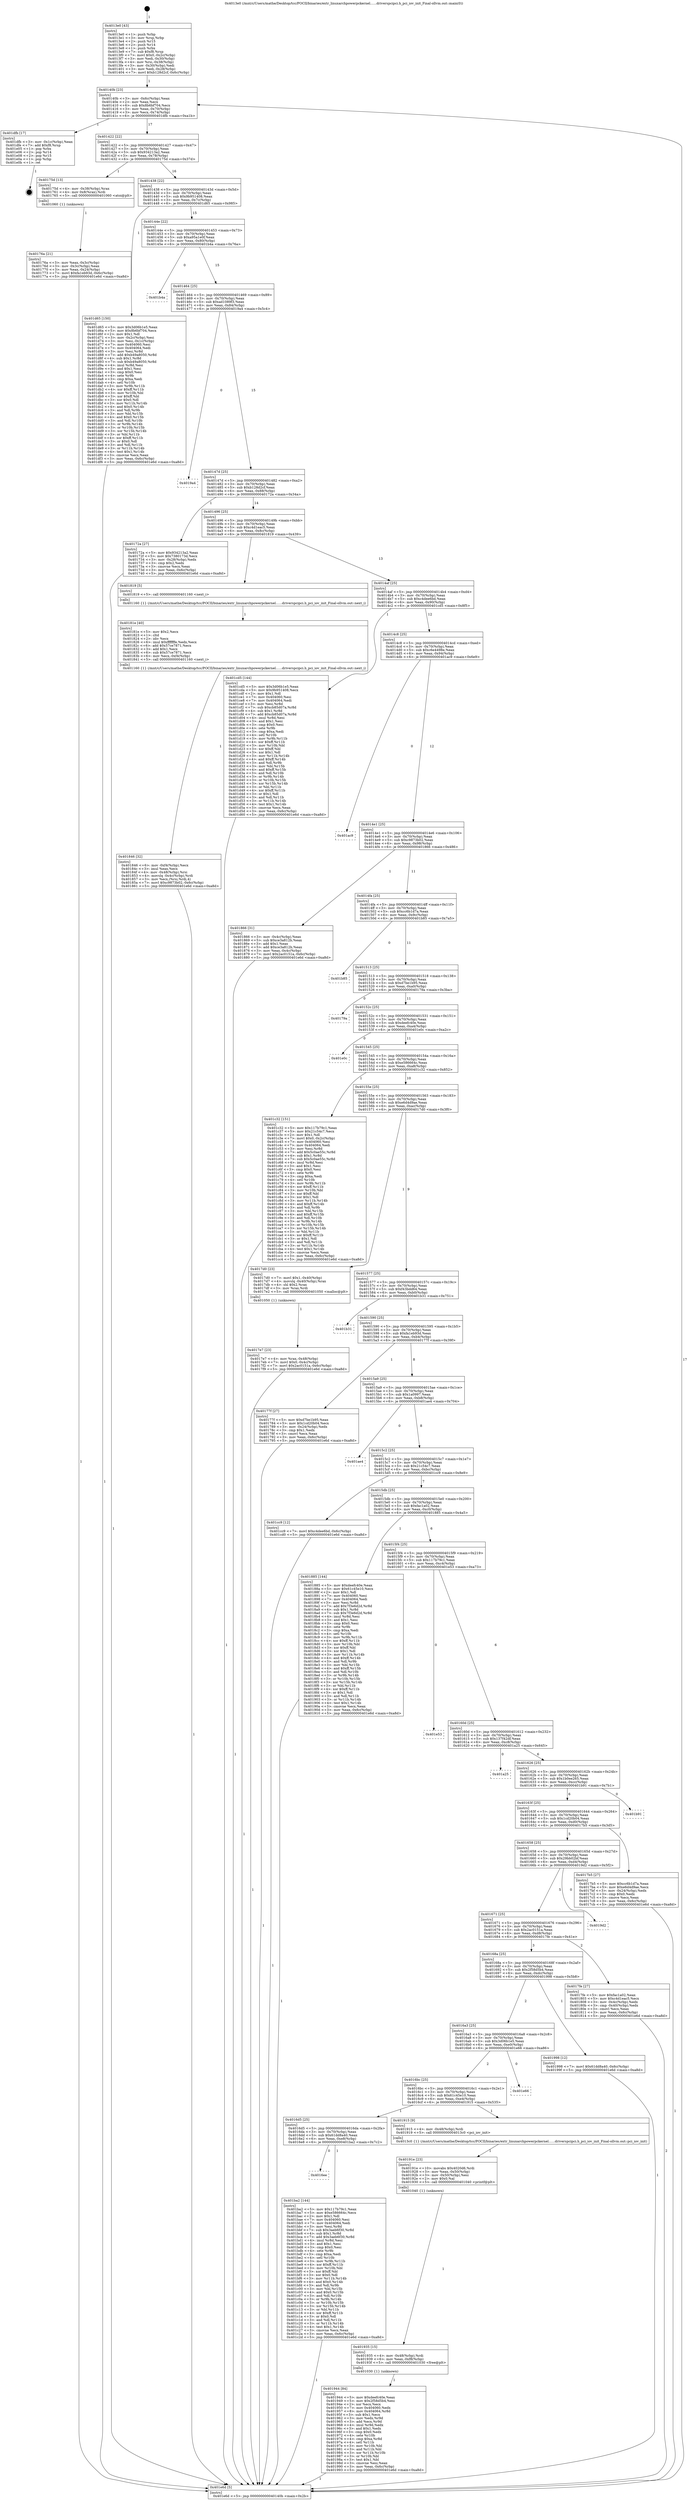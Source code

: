 digraph "0x4013e0" {
  label = "0x4013e0 (/mnt/c/Users/mathe/Desktop/tcc/POCII/binaries/extr_linuxarchpowerpckernel......driverspcipci.h_pci_iov_init_Final-ollvm.out::main(0))"
  labelloc = "t"
  node[shape=record]

  Entry [label="",width=0.3,height=0.3,shape=circle,fillcolor=black,style=filled]
  "0x40140b" [label="{
     0x40140b [23]\l
     | [instrs]\l
     &nbsp;&nbsp;0x40140b \<+3\>: mov -0x6c(%rbp),%eax\l
     &nbsp;&nbsp;0x40140e \<+2\>: mov %eax,%ecx\l
     &nbsp;&nbsp;0x401410 \<+6\>: sub $0x8b6bf704,%ecx\l
     &nbsp;&nbsp;0x401416 \<+3\>: mov %eax,-0x70(%rbp)\l
     &nbsp;&nbsp;0x401419 \<+3\>: mov %ecx,-0x74(%rbp)\l
     &nbsp;&nbsp;0x40141c \<+6\>: je 0000000000401dfb \<main+0xa1b\>\l
  }"]
  "0x401dfb" [label="{
     0x401dfb [17]\l
     | [instrs]\l
     &nbsp;&nbsp;0x401dfb \<+3\>: mov -0x1c(%rbp),%eax\l
     &nbsp;&nbsp;0x401dfe \<+7\>: add $0xf8,%rsp\l
     &nbsp;&nbsp;0x401e05 \<+1\>: pop %rbx\l
     &nbsp;&nbsp;0x401e06 \<+2\>: pop %r14\l
     &nbsp;&nbsp;0x401e08 \<+2\>: pop %r15\l
     &nbsp;&nbsp;0x401e0a \<+1\>: pop %rbp\l
     &nbsp;&nbsp;0x401e0b \<+1\>: ret\l
  }"]
  "0x401422" [label="{
     0x401422 [22]\l
     | [instrs]\l
     &nbsp;&nbsp;0x401422 \<+5\>: jmp 0000000000401427 \<main+0x47\>\l
     &nbsp;&nbsp;0x401427 \<+3\>: mov -0x70(%rbp),%eax\l
     &nbsp;&nbsp;0x40142a \<+5\>: sub $0x934213a2,%eax\l
     &nbsp;&nbsp;0x40142f \<+3\>: mov %eax,-0x78(%rbp)\l
     &nbsp;&nbsp;0x401432 \<+6\>: je 000000000040175d \<main+0x37d\>\l
  }"]
  Exit [label="",width=0.3,height=0.3,shape=circle,fillcolor=black,style=filled,peripheries=2]
  "0x40175d" [label="{
     0x40175d [13]\l
     | [instrs]\l
     &nbsp;&nbsp;0x40175d \<+4\>: mov -0x38(%rbp),%rax\l
     &nbsp;&nbsp;0x401761 \<+4\>: mov 0x8(%rax),%rdi\l
     &nbsp;&nbsp;0x401765 \<+5\>: call 0000000000401060 \<atoi@plt\>\l
     | [calls]\l
     &nbsp;&nbsp;0x401060 \{1\} (unknown)\l
  }"]
  "0x401438" [label="{
     0x401438 [22]\l
     | [instrs]\l
     &nbsp;&nbsp;0x401438 \<+5\>: jmp 000000000040143d \<main+0x5d\>\l
     &nbsp;&nbsp;0x40143d \<+3\>: mov -0x70(%rbp),%eax\l
     &nbsp;&nbsp;0x401440 \<+5\>: sub $0x9b951408,%eax\l
     &nbsp;&nbsp;0x401445 \<+3\>: mov %eax,-0x7c(%rbp)\l
     &nbsp;&nbsp;0x401448 \<+6\>: je 0000000000401d65 \<main+0x985\>\l
  }"]
  "0x4016ee" [label="{
     0x4016ee\l
  }", style=dashed]
  "0x401d65" [label="{
     0x401d65 [150]\l
     | [instrs]\l
     &nbsp;&nbsp;0x401d65 \<+5\>: mov $0x3d06b1e5,%eax\l
     &nbsp;&nbsp;0x401d6a \<+5\>: mov $0x8b6bf704,%ecx\l
     &nbsp;&nbsp;0x401d6f \<+2\>: mov $0x1,%dl\l
     &nbsp;&nbsp;0x401d71 \<+3\>: mov -0x2c(%rbp),%esi\l
     &nbsp;&nbsp;0x401d74 \<+3\>: mov %esi,-0x1c(%rbp)\l
     &nbsp;&nbsp;0x401d77 \<+7\>: mov 0x404060,%esi\l
     &nbsp;&nbsp;0x401d7e \<+7\>: mov 0x404064,%edi\l
     &nbsp;&nbsp;0x401d85 \<+3\>: mov %esi,%r8d\l
     &nbsp;&nbsp;0x401d88 \<+7\>: add $0xb49a8050,%r8d\l
     &nbsp;&nbsp;0x401d8f \<+4\>: sub $0x1,%r8d\l
     &nbsp;&nbsp;0x401d93 \<+7\>: sub $0xb49a8050,%r8d\l
     &nbsp;&nbsp;0x401d9a \<+4\>: imul %r8d,%esi\l
     &nbsp;&nbsp;0x401d9e \<+3\>: and $0x1,%esi\l
     &nbsp;&nbsp;0x401da1 \<+3\>: cmp $0x0,%esi\l
     &nbsp;&nbsp;0x401da4 \<+4\>: sete %r9b\l
     &nbsp;&nbsp;0x401da8 \<+3\>: cmp $0xa,%edi\l
     &nbsp;&nbsp;0x401dab \<+4\>: setl %r10b\l
     &nbsp;&nbsp;0x401daf \<+3\>: mov %r9b,%r11b\l
     &nbsp;&nbsp;0x401db2 \<+4\>: xor $0xff,%r11b\l
     &nbsp;&nbsp;0x401db6 \<+3\>: mov %r10b,%bl\l
     &nbsp;&nbsp;0x401db9 \<+3\>: xor $0xff,%bl\l
     &nbsp;&nbsp;0x401dbc \<+3\>: xor $0x0,%dl\l
     &nbsp;&nbsp;0x401dbf \<+3\>: mov %r11b,%r14b\l
     &nbsp;&nbsp;0x401dc2 \<+4\>: and $0x0,%r14b\l
     &nbsp;&nbsp;0x401dc6 \<+3\>: and %dl,%r9b\l
     &nbsp;&nbsp;0x401dc9 \<+3\>: mov %bl,%r15b\l
     &nbsp;&nbsp;0x401dcc \<+4\>: and $0x0,%r15b\l
     &nbsp;&nbsp;0x401dd0 \<+3\>: and %dl,%r10b\l
     &nbsp;&nbsp;0x401dd3 \<+3\>: or %r9b,%r14b\l
     &nbsp;&nbsp;0x401dd6 \<+3\>: or %r10b,%r15b\l
     &nbsp;&nbsp;0x401dd9 \<+3\>: xor %r15b,%r14b\l
     &nbsp;&nbsp;0x401ddc \<+3\>: or %bl,%r11b\l
     &nbsp;&nbsp;0x401ddf \<+4\>: xor $0xff,%r11b\l
     &nbsp;&nbsp;0x401de3 \<+3\>: or $0x0,%dl\l
     &nbsp;&nbsp;0x401de6 \<+3\>: and %dl,%r11b\l
     &nbsp;&nbsp;0x401de9 \<+3\>: or %r11b,%r14b\l
     &nbsp;&nbsp;0x401dec \<+4\>: test $0x1,%r14b\l
     &nbsp;&nbsp;0x401df0 \<+3\>: cmovne %ecx,%eax\l
     &nbsp;&nbsp;0x401df3 \<+3\>: mov %eax,-0x6c(%rbp)\l
     &nbsp;&nbsp;0x401df6 \<+5\>: jmp 0000000000401e6d \<main+0xa8d\>\l
  }"]
  "0x40144e" [label="{
     0x40144e [22]\l
     | [instrs]\l
     &nbsp;&nbsp;0x40144e \<+5\>: jmp 0000000000401453 \<main+0x73\>\l
     &nbsp;&nbsp;0x401453 \<+3\>: mov -0x70(%rbp),%eax\l
     &nbsp;&nbsp;0x401456 \<+5\>: sub $0xa95a1e0f,%eax\l
     &nbsp;&nbsp;0x40145b \<+3\>: mov %eax,-0x80(%rbp)\l
     &nbsp;&nbsp;0x40145e \<+6\>: je 0000000000401b4a \<main+0x76a\>\l
  }"]
  "0x401ba2" [label="{
     0x401ba2 [144]\l
     | [instrs]\l
     &nbsp;&nbsp;0x401ba2 \<+5\>: mov $0x117b79c1,%eax\l
     &nbsp;&nbsp;0x401ba7 \<+5\>: mov $0xe586664c,%ecx\l
     &nbsp;&nbsp;0x401bac \<+2\>: mov $0x1,%dl\l
     &nbsp;&nbsp;0x401bae \<+7\>: mov 0x404060,%esi\l
     &nbsp;&nbsp;0x401bb5 \<+7\>: mov 0x404064,%edi\l
     &nbsp;&nbsp;0x401bbc \<+3\>: mov %esi,%r8d\l
     &nbsp;&nbsp;0x401bbf \<+7\>: sub $0x3aeb6f30,%r8d\l
     &nbsp;&nbsp;0x401bc6 \<+4\>: sub $0x1,%r8d\l
     &nbsp;&nbsp;0x401bca \<+7\>: add $0x3aeb6f30,%r8d\l
     &nbsp;&nbsp;0x401bd1 \<+4\>: imul %r8d,%esi\l
     &nbsp;&nbsp;0x401bd5 \<+3\>: and $0x1,%esi\l
     &nbsp;&nbsp;0x401bd8 \<+3\>: cmp $0x0,%esi\l
     &nbsp;&nbsp;0x401bdb \<+4\>: sete %r9b\l
     &nbsp;&nbsp;0x401bdf \<+3\>: cmp $0xa,%edi\l
     &nbsp;&nbsp;0x401be2 \<+4\>: setl %r10b\l
     &nbsp;&nbsp;0x401be6 \<+3\>: mov %r9b,%r11b\l
     &nbsp;&nbsp;0x401be9 \<+4\>: xor $0xff,%r11b\l
     &nbsp;&nbsp;0x401bed \<+3\>: mov %r10b,%bl\l
     &nbsp;&nbsp;0x401bf0 \<+3\>: xor $0xff,%bl\l
     &nbsp;&nbsp;0x401bf3 \<+3\>: xor $0x0,%dl\l
     &nbsp;&nbsp;0x401bf6 \<+3\>: mov %r11b,%r14b\l
     &nbsp;&nbsp;0x401bf9 \<+4\>: and $0x0,%r14b\l
     &nbsp;&nbsp;0x401bfd \<+3\>: and %dl,%r9b\l
     &nbsp;&nbsp;0x401c00 \<+3\>: mov %bl,%r15b\l
     &nbsp;&nbsp;0x401c03 \<+4\>: and $0x0,%r15b\l
     &nbsp;&nbsp;0x401c07 \<+3\>: and %dl,%r10b\l
     &nbsp;&nbsp;0x401c0a \<+3\>: or %r9b,%r14b\l
     &nbsp;&nbsp;0x401c0d \<+3\>: or %r10b,%r15b\l
     &nbsp;&nbsp;0x401c10 \<+3\>: xor %r15b,%r14b\l
     &nbsp;&nbsp;0x401c13 \<+3\>: or %bl,%r11b\l
     &nbsp;&nbsp;0x401c16 \<+4\>: xor $0xff,%r11b\l
     &nbsp;&nbsp;0x401c1a \<+3\>: or $0x0,%dl\l
     &nbsp;&nbsp;0x401c1d \<+3\>: and %dl,%r11b\l
     &nbsp;&nbsp;0x401c20 \<+3\>: or %r11b,%r14b\l
     &nbsp;&nbsp;0x401c23 \<+4\>: test $0x1,%r14b\l
     &nbsp;&nbsp;0x401c27 \<+3\>: cmovne %ecx,%eax\l
     &nbsp;&nbsp;0x401c2a \<+3\>: mov %eax,-0x6c(%rbp)\l
     &nbsp;&nbsp;0x401c2d \<+5\>: jmp 0000000000401e6d \<main+0xa8d\>\l
  }"]
  "0x401b4a" [label="{
     0x401b4a\l
  }", style=dashed]
  "0x401464" [label="{
     0x401464 [25]\l
     | [instrs]\l
     &nbsp;&nbsp;0x401464 \<+5\>: jmp 0000000000401469 \<main+0x89\>\l
     &nbsp;&nbsp;0x401469 \<+3\>: mov -0x70(%rbp),%eax\l
     &nbsp;&nbsp;0x40146c \<+5\>: sub $0xad1089f3,%eax\l
     &nbsp;&nbsp;0x401471 \<+6\>: mov %eax,-0x84(%rbp)\l
     &nbsp;&nbsp;0x401477 \<+6\>: je 00000000004019a4 \<main+0x5c4\>\l
  }"]
  "0x401944" [label="{
     0x401944 [84]\l
     | [instrs]\l
     &nbsp;&nbsp;0x401944 \<+5\>: mov $0xdeefc40e,%eax\l
     &nbsp;&nbsp;0x401949 \<+5\>: mov $0x2f58d5b4,%esi\l
     &nbsp;&nbsp;0x40194e \<+2\>: xor %ecx,%ecx\l
     &nbsp;&nbsp;0x401950 \<+7\>: mov 0x404060,%edx\l
     &nbsp;&nbsp;0x401957 \<+8\>: mov 0x404064,%r8d\l
     &nbsp;&nbsp;0x40195f \<+3\>: sub $0x1,%ecx\l
     &nbsp;&nbsp;0x401962 \<+3\>: mov %edx,%r9d\l
     &nbsp;&nbsp;0x401965 \<+3\>: add %ecx,%r9d\l
     &nbsp;&nbsp;0x401968 \<+4\>: imul %r9d,%edx\l
     &nbsp;&nbsp;0x40196c \<+3\>: and $0x1,%edx\l
     &nbsp;&nbsp;0x40196f \<+3\>: cmp $0x0,%edx\l
     &nbsp;&nbsp;0x401972 \<+4\>: sete %r10b\l
     &nbsp;&nbsp;0x401976 \<+4\>: cmp $0xa,%r8d\l
     &nbsp;&nbsp;0x40197a \<+4\>: setl %r11b\l
     &nbsp;&nbsp;0x40197e \<+3\>: mov %r10b,%bl\l
     &nbsp;&nbsp;0x401981 \<+3\>: and %r11b,%bl\l
     &nbsp;&nbsp;0x401984 \<+3\>: xor %r11b,%r10b\l
     &nbsp;&nbsp;0x401987 \<+3\>: or %r10b,%bl\l
     &nbsp;&nbsp;0x40198a \<+3\>: test $0x1,%bl\l
     &nbsp;&nbsp;0x40198d \<+3\>: cmovne %esi,%eax\l
     &nbsp;&nbsp;0x401990 \<+3\>: mov %eax,-0x6c(%rbp)\l
     &nbsp;&nbsp;0x401993 \<+5\>: jmp 0000000000401e6d \<main+0xa8d\>\l
  }"]
  "0x4019a4" [label="{
     0x4019a4\l
  }", style=dashed]
  "0x40147d" [label="{
     0x40147d [25]\l
     | [instrs]\l
     &nbsp;&nbsp;0x40147d \<+5\>: jmp 0000000000401482 \<main+0xa2\>\l
     &nbsp;&nbsp;0x401482 \<+3\>: mov -0x70(%rbp),%eax\l
     &nbsp;&nbsp;0x401485 \<+5\>: sub $0xb128d2cf,%eax\l
     &nbsp;&nbsp;0x40148a \<+6\>: mov %eax,-0x88(%rbp)\l
     &nbsp;&nbsp;0x401490 \<+6\>: je 000000000040172a \<main+0x34a\>\l
  }"]
  "0x401935" [label="{
     0x401935 [15]\l
     | [instrs]\l
     &nbsp;&nbsp;0x401935 \<+4\>: mov -0x48(%rbp),%rdi\l
     &nbsp;&nbsp;0x401939 \<+6\>: mov %eax,-0xf8(%rbp)\l
     &nbsp;&nbsp;0x40193f \<+5\>: call 0000000000401030 \<free@plt\>\l
     | [calls]\l
     &nbsp;&nbsp;0x401030 \{1\} (unknown)\l
  }"]
  "0x40172a" [label="{
     0x40172a [27]\l
     | [instrs]\l
     &nbsp;&nbsp;0x40172a \<+5\>: mov $0x934213a2,%eax\l
     &nbsp;&nbsp;0x40172f \<+5\>: mov $0x7380173d,%ecx\l
     &nbsp;&nbsp;0x401734 \<+3\>: mov -0x28(%rbp),%edx\l
     &nbsp;&nbsp;0x401737 \<+3\>: cmp $0x2,%edx\l
     &nbsp;&nbsp;0x40173a \<+3\>: cmovne %ecx,%eax\l
     &nbsp;&nbsp;0x40173d \<+3\>: mov %eax,-0x6c(%rbp)\l
     &nbsp;&nbsp;0x401740 \<+5\>: jmp 0000000000401e6d \<main+0xa8d\>\l
  }"]
  "0x401496" [label="{
     0x401496 [25]\l
     | [instrs]\l
     &nbsp;&nbsp;0x401496 \<+5\>: jmp 000000000040149b \<main+0xbb\>\l
     &nbsp;&nbsp;0x40149b \<+3\>: mov -0x70(%rbp),%eax\l
     &nbsp;&nbsp;0x40149e \<+5\>: sub $0xc4d1eac5,%eax\l
     &nbsp;&nbsp;0x4014a3 \<+6\>: mov %eax,-0x8c(%rbp)\l
     &nbsp;&nbsp;0x4014a9 \<+6\>: je 0000000000401819 \<main+0x439\>\l
  }"]
  "0x401e6d" [label="{
     0x401e6d [5]\l
     | [instrs]\l
     &nbsp;&nbsp;0x401e6d \<+5\>: jmp 000000000040140b \<main+0x2b\>\l
  }"]
  "0x4013e0" [label="{
     0x4013e0 [43]\l
     | [instrs]\l
     &nbsp;&nbsp;0x4013e0 \<+1\>: push %rbp\l
     &nbsp;&nbsp;0x4013e1 \<+3\>: mov %rsp,%rbp\l
     &nbsp;&nbsp;0x4013e4 \<+2\>: push %r15\l
     &nbsp;&nbsp;0x4013e6 \<+2\>: push %r14\l
     &nbsp;&nbsp;0x4013e8 \<+1\>: push %rbx\l
     &nbsp;&nbsp;0x4013e9 \<+7\>: sub $0xf8,%rsp\l
     &nbsp;&nbsp;0x4013f0 \<+7\>: movl $0x0,-0x2c(%rbp)\l
     &nbsp;&nbsp;0x4013f7 \<+3\>: mov %edi,-0x30(%rbp)\l
     &nbsp;&nbsp;0x4013fa \<+4\>: mov %rsi,-0x38(%rbp)\l
     &nbsp;&nbsp;0x4013fe \<+3\>: mov -0x30(%rbp),%edi\l
     &nbsp;&nbsp;0x401401 \<+3\>: mov %edi,-0x28(%rbp)\l
     &nbsp;&nbsp;0x401404 \<+7\>: movl $0xb128d2cf,-0x6c(%rbp)\l
  }"]
  "0x40176a" [label="{
     0x40176a [21]\l
     | [instrs]\l
     &nbsp;&nbsp;0x40176a \<+3\>: mov %eax,-0x3c(%rbp)\l
     &nbsp;&nbsp;0x40176d \<+3\>: mov -0x3c(%rbp),%eax\l
     &nbsp;&nbsp;0x401770 \<+3\>: mov %eax,-0x24(%rbp)\l
     &nbsp;&nbsp;0x401773 \<+7\>: movl $0xfa1eb93d,-0x6c(%rbp)\l
     &nbsp;&nbsp;0x40177a \<+5\>: jmp 0000000000401e6d \<main+0xa8d\>\l
  }"]
  "0x40191e" [label="{
     0x40191e [23]\l
     | [instrs]\l
     &nbsp;&nbsp;0x40191e \<+10\>: movabs $0x4020d6,%rdi\l
     &nbsp;&nbsp;0x401928 \<+3\>: mov %eax,-0x50(%rbp)\l
     &nbsp;&nbsp;0x40192b \<+3\>: mov -0x50(%rbp),%esi\l
     &nbsp;&nbsp;0x40192e \<+2\>: mov $0x0,%al\l
     &nbsp;&nbsp;0x401930 \<+5\>: call 0000000000401040 \<printf@plt\>\l
     | [calls]\l
     &nbsp;&nbsp;0x401040 \{1\} (unknown)\l
  }"]
  "0x401819" [label="{
     0x401819 [5]\l
     | [instrs]\l
     &nbsp;&nbsp;0x401819 \<+5\>: call 0000000000401160 \<next_i\>\l
     | [calls]\l
     &nbsp;&nbsp;0x401160 \{1\} (/mnt/c/Users/mathe/Desktop/tcc/POCII/binaries/extr_linuxarchpowerpckernel......driverspcipci.h_pci_iov_init_Final-ollvm.out::next_i)\l
  }"]
  "0x4014af" [label="{
     0x4014af [25]\l
     | [instrs]\l
     &nbsp;&nbsp;0x4014af \<+5\>: jmp 00000000004014b4 \<main+0xd4\>\l
     &nbsp;&nbsp;0x4014b4 \<+3\>: mov -0x70(%rbp),%eax\l
     &nbsp;&nbsp;0x4014b7 \<+5\>: sub $0xc4dee6bd,%eax\l
     &nbsp;&nbsp;0x4014bc \<+6\>: mov %eax,-0x90(%rbp)\l
     &nbsp;&nbsp;0x4014c2 \<+6\>: je 0000000000401cd5 \<main+0x8f5\>\l
  }"]
  "0x4016d5" [label="{
     0x4016d5 [25]\l
     | [instrs]\l
     &nbsp;&nbsp;0x4016d5 \<+5\>: jmp 00000000004016da \<main+0x2fa\>\l
     &nbsp;&nbsp;0x4016da \<+3\>: mov -0x70(%rbp),%eax\l
     &nbsp;&nbsp;0x4016dd \<+5\>: sub $0x61dd8a40,%eax\l
     &nbsp;&nbsp;0x4016e2 \<+6\>: mov %eax,-0xe8(%rbp)\l
     &nbsp;&nbsp;0x4016e8 \<+6\>: je 0000000000401ba2 \<main+0x7c2\>\l
  }"]
  "0x401cd5" [label="{
     0x401cd5 [144]\l
     | [instrs]\l
     &nbsp;&nbsp;0x401cd5 \<+5\>: mov $0x3d06b1e5,%eax\l
     &nbsp;&nbsp;0x401cda \<+5\>: mov $0x9b951408,%ecx\l
     &nbsp;&nbsp;0x401cdf \<+2\>: mov $0x1,%dl\l
     &nbsp;&nbsp;0x401ce1 \<+7\>: mov 0x404060,%esi\l
     &nbsp;&nbsp;0x401ce8 \<+7\>: mov 0x404064,%edi\l
     &nbsp;&nbsp;0x401cef \<+3\>: mov %esi,%r8d\l
     &nbsp;&nbsp;0x401cf2 \<+7\>: sub $0xcb85d07a,%r8d\l
     &nbsp;&nbsp;0x401cf9 \<+4\>: sub $0x1,%r8d\l
     &nbsp;&nbsp;0x401cfd \<+7\>: add $0xcb85d07a,%r8d\l
     &nbsp;&nbsp;0x401d04 \<+4\>: imul %r8d,%esi\l
     &nbsp;&nbsp;0x401d08 \<+3\>: and $0x1,%esi\l
     &nbsp;&nbsp;0x401d0b \<+3\>: cmp $0x0,%esi\l
     &nbsp;&nbsp;0x401d0e \<+4\>: sete %r9b\l
     &nbsp;&nbsp;0x401d12 \<+3\>: cmp $0xa,%edi\l
     &nbsp;&nbsp;0x401d15 \<+4\>: setl %r10b\l
     &nbsp;&nbsp;0x401d19 \<+3\>: mov %r9b,%r11b\l
     &nbsp;&nbsp;0x401d1c \<+4\>: xor $0xff,%r11b\l
     &nbsp;&nbsp;0x401d20 \<+3\>: mov %r10b,%bl\l
     &nbsp;&nbsp;0x401d23 \<+3\>: xor $0xff,%bl\l
     &nbsp;&nbsp;0x401d26 \<+3\>: xor $0x1,%dl\l
     &nbsp;&nbsp;0x401d29 \<+3\>: mov %r11b,%r14b\l
     &nbsp;&nbsp;0x401d2c \<+4\>: and $0xff,%r14b\l
     &nbsp;&nbsp;0x401d30 \<+3\>: and %dl,%r9b\l
     &nbsp;&nbsp;0x401d33 \<+3\>: mov %bl,%r15b\l
     &nbsp;&nbsp;0x401d36 \<+4\>: and $0xff,%r15b\l
     &nbsp;&nbsp;0x401d3a \<+3\>: and %dl,%r10b\l
     &nbsp;&nbsp;0x401d3d \<+3\>: or %r9b,%r14b\l
     &nbsp;&nbsp;0x401d40 \<+3\>: or %r10b,%r15b\l
     &nbsp;&nbsp;0x401d43 \<+3\>: xor %r15b,%r14b\l
     &nbsp;&nbsp;0x401d46 \<+3\>: or %bl,%r11b\l
     &nbsp;&nbsp;0x401d49 \<+4\>: xor $0xff,%r11b\l
     &nbsp;&nbsp;0x401d4d \<+3\>: or $0x1,%dl\l
     &nbsp;&nbsp;0x401d50 \<+3\>: and %dl,%r11b\l
     &nbsp;&nbsp;0x401d53 \<+3\>: or %r11b,%r14b\l
     &nbsp;&nbsp;0x401d56 \<+4\>: test $0x1,%r14b\l
     &nbsp;&nbsp;0x401d5a \<+3\>: cmovne %ecx,%eax\l
     &nbsp;&nbsp;0x401d5d \<+3\>: mov %eax,-0x6c(%rbp)\l
     &nbsp;&nbsp;0x401d60 \<+5\>: jmp 0000000000401e6d \<main+0xa8d\>\l
  }"]
  "0x4014c8" [label="{
     0x4014c8 [25]\l
     | [instrs]\l
     &nbsp;&nbsp;0x4014c8 \<+5\>: jmp 00000000004014cd \<main+0xed\>\l
     &nbsp;&nbsp;0x4014cd \<+3\>: mov -0x70(%rbp),%eax\l
     &nbsp;&nbsp;0x4014d0 \<+5\>: sub $0xc6e4498e,%eax\l
     &nbsp;&nbsp;0x4014d5 \<+6\>: mov %eax,-0x94(%rbp)\l
     &nbsp;&nbsp;0x4014db \<+6\>: je 0000000000401ac9 \<main+0x6e9\>\l
  }"]
  "0x401915" [label="{
     0x401915 [9]\l
     | [instrs]\l
     &nbsp;&nbsp;0x401915 \<+4\>: mov -0x48(%rbp),%rdi\l
     &nbsp;&nbsp;0x401919 \<+5\>: call 00000000004013c0 \<pci_iov_init\>\l
     | [calls]\l
     &nbsp;&nbsp;0x4013c0 \{1\} (/mnt/c/Users/mathe/Desktop/tcc/POCII/binaries/extr_linuxarchpowerpckernel......driverspcipci.h_pci_iov_init_Final-ollvm.out::pci_iov_init)\l
  }"]
  "0x401ac9" [label="{
     0x401ac9\l
  }", style=dashed]
  "0x4014e1" [label="{
     0x4014e1 [25]\l
     | [instrs]\l
     &nbsp;&nbsp;0x4014e1 \<+5\>: jmp 00000000004014e6 \<main+0x106\>\l
     &nbsp;&nbsp;0x4014e6 \<+3\>: mov -0x70(%rbp),%eax\l
     &nbsp;&nbsp;0x4014e9 \<+5\>: sub $0xc9873b02,%eax\l
     &nbsp;&nbsp;0x4014ee \<+6\>: mov %eax,-0x98(%rbp)\l
     &nbsp;&nbsp;0x4014f4 \<+6\>: je 0000000000401866 \<main+0x486\>\l
  }"]
  "0x4016bc" [label="{
     0x4016bc [25]\l
     | [instrs]\l
     &nbsp;&nbsp;0x4016bc \<+5\>: jmp 00000000004016c1 \<main+0x2e1\>\l
     &nbsp;&nbsp;0x4016c1 \<+3\>: mov -0x70(%rbp),%eax\l
     &nbsp;&nbsp;0x4016c4 \<+5\>: sub $0x61c45e10,%eax\l
     &nbsp;&nbsp;0x4016c9 \<+6\>: mov %eax,-0xe4(%rbp)\l
     &nbsp;&nbsp;0x4016cf \<+6\>: je 0000000000401915 \<main+0x535\>\l
  }"]
  "0x401866" [label="{
     0x401866 [31]\l
     | [instrs]\l
     &nbsp;&nbsp;0x401866 \<+3\>: mov -0x4c(%rbp),%eax\l
     &nbsp;&nbsp;0x401869 \<+5\>: sub $0xce3a812b,%eax\l
     &nbsp;&nbsp;0x40186e \<+3\>: add $0x1,%eax\l
     &nbsp;&nbsp;0x401871 \<+5\>: add $0xce3a812b,%eax\l
     &nbsp;&nbsp;0x401876 \<+3\>: mov %eax,-0x4c(%rbp)\l
     &nbsp;&nbsp;0x401879 \<+7\>: movl $0x2ac0151a,-0x6c(%rbp)\l
     &nbsp;&nbsp;0x401880 \<+5\>: jmp 0000000000401e6d \<main+0xa8d\>\l
  }"]
  "0x4014fa" [label="{
     0x4014fa [25]\l
     | [instrs]\l
     &nbsp;&nbsp;0x4014fa \<+5\>: jmp 00000000004014ff \<main+0x11f\>\l
     &nbsp;&nbsp;0x4014ff \<+3\>: mov -0x70(%rbp),%eax\l
     &nbsp;&nbsp;0x401502 \<+5\>: sub $0xcc6b1d7a,%eax\l
     &nbsp;&nbsp;0x401507 \<+6\>: mov %eax,-0x9c(%rbp)\l
     &nbsp;&nbsp;0x40150d \<+6\>: je 0000000000401b85 \<main+0x7a5\>\l
  }"]
  "0x401e66" [label="{
     0x401e66\l
  }", style=dashed]
  "0x401b85" [label="{
     0x401b85\l
  }", style=dashed]
  "0x401513" [label="{
     0x401513 [25]\l
     | [instrs]\l
     &nbsp;&nbsp;0x401513 \<+5\>: jmp 0000000000401518 \<main+0x138\>\l
     &nbsp;&nbsp;0x401518 \<+3\>: mov -0x70(%rbp),%eax\l
     &nbsp;&nbsp;0x40151b \<+5\>: sub $0xd7be1b95,%eax\l
     &nbsp;&nbsp;0x401520 \<+6\>: mov %eax,-0xa0(%rbp)\l
     &nbsp;&nbsp;0x401526 \<+6\>: je 000000000040179a \<main+0x3ba\>\l
  }"]
  "0x4016a3" [label="{
     0x4016a3 [25]\l
     | [instrs]\l
     &nbsp;&nbsp;0x4016a3 \<+5\>: jmp 00000000004016a8 \<main+0x2c8\>\l
     &nbsp;&nbsp;0x4016a8 \<+3\>: mov -0x70(%rbp),%eax\l
     &nbsp;&nbsp;0x4016ab \<+5\>: sub $0x3d06b1e5,%eax\l
     &nbsp;&nbsp;0x4016b0 \<+6\>: mov %eax,-0xe0(%rbp)\l
     &nbsp;&nbsp;0x4016b6 \<+6\>: je 0000000000401e66 \<main+0xa86\>\l
  }"]
  "0x40179a" [label="{
     0x40179a\l
  }", style=dashed]
  "0x40152c" [label="{
     0x40152c [25]\l
     | [instrs]\l
     &nbsp;&nbsp;0x40152c \<+5\>: jmp 0000000000401531 \<main+0x151\>\l
     &nbsp;&nbsp;0x401531 \<+3\>: mov -0x70(%rbp),%eax\l
     &nbsp;&nbsp;0x401534 \<+5\>: sub $0xdeefc40e,%eax\l
     &nbsp;&nbsp;0x401539 \<+6\>: mov %eax,-0xa4(%rbp)\l
     &nbsp;&nbsp;0x40153f \<+6\>: je 0000000000401e0c \<main+0xa2c\>\l
  }"]
  "0x401998" [label="{
     0x401998 [12]\l
     | [instrs]\l
     &nbsp;&nbsp;0x401998 \<+7\>: movl $0x61dd8a40,-0x6c(%rbp)\l
     &nbsp;&nbsp;0x40199f \<+5\>: jmp 0000000000401e6d \<main+0xa8d\>\l
  }"]
  "0x401e0c" [label="{
     0x401e0c\l
  }", style=dashed]
  "0x401545" [label="{
     0x401545 [25]\l
     | [instrs]\l
     &nbsp;&nbsp;0x401545 \<+5\>: jmp 000000000040154a \<main+0x16a\>\l
     &nbsp;&nbsp;0x40154a \<+3\>: mov -0x70(%rbp),%eax\l
     &nbsp;&nbsp;0x40154d \<+5\>: sub $0xe586664c,%eax\l
     &nbsp;&nbsp;0x401552 \<+6\>: mov %eax,-0xa8(%rbp)\l
     &nbsp;&nbsp;0x401558 \<+6\>: je 0000000000401c32 \<main+0x852\>\l
  }"]
  "0x401846" [label="{
     0x401846 [32]\l
     | [instrs]\l
     &nbsp;&nbsp;0x401846 \<+6\>: mov -0xf4(%rbp),%ecx\l
     &nbsp;&nbsp;0x40184c \<+3\>: imul %eax,%ecx\l
     &nbsp;&nbsp;0x40184f \<+4\>: mov -0x48(%rbp),%rsi\l
     &nbsp;&nbsp;0x401853 \<+4\>: movslq -0x4c(%rbp),%rdi\l
     &nbsp;&nbsp;0x401857 \<+3\>: mov %ecx,(%rsi,%rdi,4)\l
     &nbsp;&nbsp;0x40185a \<+7\>: movl $0xc9873b02,-0x6c(%rbp)\l
     &nbsp;&nbsp;0x401861 \<+5\>: jmp 0000000000401e6d \<main+0xa8d\>\l
  }"]
  "0x401c32" [label="{
     0x401c32 [151]\l
     | [instrs]\l
     &nbsp;&nbsp;0x401c32 \<+5\>: mov $0x117b79c1,%eax\l
     &nbsp;&nbsp;0x401c37 \<+5\>: mov $0x21c54c7,%ecx\l
     &nbsp;&nbsp;0x401c3c \<+2\>: mov $0x1,%dl\l
     &nbsp;&nbsp;0x401c3e \<+7\>: movl $0x0,-0x2c(%rbp)\l
     &nbsp;&nbsp;0x401c45 \<+7\>: mov 0x404060,%esi\l
     &nbsp;&nbsp;0x401c4c \<+7\>: mov 0x404064,%edi\l
     &nbsp;&nbsp;0x401c53 \<+3\>: mov %esi,%r8d\l
     &nbsp;&nbsp;0x401c56 \<+7\>: add $0x5c0ae55c,%r8d\l
     &nbsp;&nbsp;0x401c5d \<+4\>: sub $0x1,%r8d\l
     &nbsp;&nbsp;0x401c61 \<+7\>: sub $0x5c0ae55c,%r8d\l
     &nbsp;&nbsp;0x401c68 \<+4\>: imul %r8d,%esi\l
     &nbsp;&nbsp;0x401c6c \<+3\>: and $0x1,%esi\l
     &nbsp;&nbsp;0x401c6f \<+3\>: cmp $0x0,%esi\l
     &nbsp;&nbsp;0x401c72 \<+4\>: sete %r9b\l
     &nbsp;&nbsp;0x401c76 \<+3\>: cmp $0xa,%edi\l
     &nbsp;&nbsp;0x401c79 \<+4\>: setl %r10b\l
     &nbsp;&nbsp;0x401c7d \<+3\>: mov %r9b,%r11b\l
     &nbsp;&nbsp;0x401c80 \<+4\>: xor $0xff,%r11b\l
     &nbsp;&nbsp;0x401c84 \<+3\>: mov %r10b,%bl\l
     &nbsp;&nbsp;0x401c87 \<+3\>: xor $0xff,%bl\l
     &nbsp;&nbsp;0x401c8a \<+3\>: xor $0x1,%dl\l
     &nbsp;&nbsp;0x401c8d \<+3\>: mov %r11b,%r14b\l
     &nbsp;&nbsp;0x401c90 \<+4\>: and $0xff,%r14b\l
     &nbsp;&nbsp;0x401c94 \<+3\>: and %dl,%r9b\l
     &nbsp;&nbsp;0x401c97 \<+3\>: mov %bl,%r15b\l
     &nbsp;&nbsp;0x401c9a \<+4\>: and $0xff,%r15b\l
     &nbsp;&nbsp;0x401c9e \<+3\>: and %dl,%r10b\l
     &nbsp;&nbsp;0x401ca1 \<+3\>: or %r9b,%r14b\l
     &nbsp;&nbsp;0x401ca4 \<+3\>: or %r10b,%r15b\l
     &nbsp;&nbsp;0x401ca7 \<+3\>: xor %r15b,%r14b\l
     &nbsp;&nbsp;0x401caa \<+3\>: or %bl,%r11b\l
     &nbsp;&nbsp;0x401cad \<+4\>: xor $0xff,%r11b\l
     &nbsp;&nbsp;0x401cb1 \<+3\>: or $0x1,%dl\l
     &nbsp;&nbsp;0x401cb4 \<+3\>: and %dl,%r11b\l
     &nbsp;&nbsp;0x401cb7 \<+3\>: or %r11b,%r14b\l
     &nbsp;&nbsp;0x401cba \<+4\>: test $0x1,%r14b\l
     &nbsp;&nbsp;0x401cbe \<+3\>: cmovne %ecx,%eax\l
     &nbsp;&nbsp;0x401cc1 \<+3\>: mov %eax,-0x6c(%rbp)\l
     &nbsp;&nbsp;0x401cc4 \<+5\>: jmp 0000000000401e6d \<main+0xa8d\>\l
  }"]
  "0x40155e" [label="{
     0x40155e [25]\l
     | [instrs]\l
     &nbsp;&nbsp;0x40155e \<+5\>: jmp 0000000000401563 \<main+0x183\>\l
     &nbsp;&nbsp;0x401563 \<+3\>: mov -0x70(%rbp),%eax\l
     &nbsp;&nbsp;0x401566 \<+5\>: sub $0xe6d4d9ae,%eax\l
     &nbsp;&nbsp;0x40156b \<+6\>: mov %eax,-0xac(%rbp)\l
     &nbsp;&nbsp;0x401571 \<+6\>: je 00000000004017d0 \<main+0x3f0\>\l
  }"]
  "0x40181e" [label="{
     0x40181e [40]\l
     | [instrs]\l
     &nbsp;&nbsp;0x40181e \<+5\>: mov $0x2,%ecx\l
     &nbsp;&nbsp;0x401823 \<+1\>: cltd\l
     &nbsp;&nbsp;0x401824 \<+2\>: idiv %ecx\l
     &nbsp;&nbsp;0x401826 \<+6\>: imul $0xfffffffe,%edx,%ecx\l
     &nbsp;&nbsp;0x40182c \<+6\>: add $0x57ce7871,%ecx\l
     &nbsp;&nbsp;0x401832 \<+3\>: add $0x1,%ecx\l
     &nbsp;&nbsp;0x401835 \<+6\>: sub $0x57ce7871,%ecx\l
     &nbsp;&nbsp;0x40183b \<+6\>: mov %ecx,-0xf4(%rbp)\l
     &nbsp;&nbsp;0x401841 \<+5\>: call 0000000000401160 \<next_i\>\l
     | [calls]\l
     &nbsp;&nbsp;0x401160 \{1\} (/mnt/c/Users/mathe/Desktop/tcc/POCII/binaries/extr_linuxarchpowerpckernel......driverspcipci.h_pci_iov_init_Final-ollvm.out::next_i)\l
  }"]
  "0x4017d0" [label="{
     0x4017d0 [23]\l
     | [instrs]\l
     &nbsp;&nbsp;0x4017d0 \<+7\>: movl $0x1,-0x40(%rbp)\l
     &nbsp;&nbsp;0x4017d7 \<+4\>: movslq -0x40(%rbp),%rax\l
     &nbsp;&nbsp;0x4017db \<+4\>: shl $0x2,%rax\l
     &nbsp;&nbsp;0x4017df \<+3\>: mov %rax,%rdi\l
     &nbsp;&nbsp;0x4017e2 \<+5\>: call 0000000000401050 \<malloc@plt\>\l
     | [calls]\l
     &nbsp;&nbsp;0x401050 \{1\} (unknown)\l
  }"]
  "0x401577" [label="{
     0x401577 [25]\l
     | [instrs]\l
     &nbsp;&nbsp;0x401577 \<+5\>: jmp 000000000040157c \<main+0x19c\>\l
     &nbsp;&nbsp;0x40157c \<+3\>: mov -0x70(%rbp),%eax\l
     &nbsp;&nbsp;0x40157f \<+5\>: sub $0xf43bdd64,%eax\l
     &nbsp;&nbsp;0x401584 \<+6\>: mov %eax,-0xb0(%rbp)\l
     &nbsp;&nbsp;0x40158a \<+6\>: je 0000000000401b31 \<main+0x751\>\l
  }"]
  "0x40168a" [label="{
     0x40168a [25]\l
     | [instrs]\l
     &nbsp;&nbsp;0x40168a \<+5\>: jmp 000000000040168f \<main+0x2af\>\l
     &nbsp;&nbsp;0x40168f \<+3\>: mov -0x70(%rbp),%eax\l
     &nbsp;&nbsp;0x401692 \<+5\>: sub $0x2f58d5b4,%eax\l
     &nbsp;&nbsp;0x401697 \<+6\>: mov %eax,-0xdc(%rbp)\l
     &nbsp;&nbsp;0x40169d \<+6\>: je 0000000000401998 \<main+0x5b8\>\l
  }"]
  "0x401b31" [label="{
     0x401b31\l
  }", style=dashed]
  "0x401590" [label="{
     0x401590 [25]\l
     | [instrs]\l
     &nbsp;&nbsp;0x401590 \<+5\>: jmp 0000000000401595 \<main+0x1b5\>\l
     &nbsp;&nbsp;0x401595 \<+3\>: mov -0x70(%rbp),%eax\l
     &nbsp;&nbsp;0x401598 \<+5\>: sub $0xfa1eb93d,%eax\l
     &nbsp;&nbsp;0x40159d \<+6\>: mov %eax,-0xb4(%rbp)\l
     &nbsp;&nbsp;0x4015a3 \<+6\>: je 000000000040177f \<main+0x39f\>\l
  }"]
  "0x4017fe" [label="{
     0x4017fe [27]\l
     | [instrs]\l
     &nbsp;&nbsp;0x4017fe \<+5\>: mov $0xfac1a02,%eax\l
     &nbsp;&nbsp;0x401803 \<+5\>: mov $0xc4d1eac5,%ecx\l
     &nbsp;&nbsp;0x401808 \<+3\>: mov -0x4c(%rbp),%edx\l
     &nbsp;&nbsp;0x40180b \<+3\>: cmp -0x40(%rbp),%edx\l
     &nbsp;&nbsp;0x40180e \<+3\>: cmovl %ecx,%eax\l
     &nbsp;&nbsp;0x401811 \<+3\>: mov %eax,-0x6c(%rbp)\l
     &nbsp;&nbsp;0x401814 \<+5\>: jmp 0000000000401e6d \<main+0xa8d\>\l
  }"]
  "0x40177f" [label="{
     0x40177f [27]\l
     | [instrs]\l
     &nbsp;&nbsp;0x40177f \<+5\>: mov $0xd7be1b95,%eax\l
     &nbsp;&nbsp;0x401784 \<+5\>: mov $0x1cd20b04,%ecx\l
     &nbsp;&nbsp;0x401789 \<+3\>: mov -0x24(%rbp),%edx\l
     &nbsp;&nbsp;0x40178c \<+3\>: cmp $0x1,%edx\l
     &nbsp;&nbsp;0x40178f \<+3\>: cmovl %ecx,%eax\l
     &nbsp;&nbsp;0x401792 \<+3\>: mov %eax,-0x6c(%rbp)\l
     &nbsp;&nbsp;0x401795 \<+5\>: jmp 0000000000401e6d \<main+0xa8d\>\l
  }"]
  "0x4015a9" [label="{
     0x4015a9 [25]\l
     | [instrs]\l
     &nbsp;&nbsp;0x4015a9 \<+5\>: jmp 00000000004015ae \<main+0x1ce\>\l
     &nbsp;&nbsp;0x4015ae \<+3\>: mov -0x70(%rbp),%eax\l
     &nbsp;&nbsp;0x4015b1 \<+5\>: sub $0x1a0997,%eax\l
     &nbsp;&nbsp;0x4015b6 \<+6\>: mov %eax,-0xb8(%rbp)\l
     &nbsp;&nbsp;0x4015bc \<+6\>: je 0000000000401ae4 \<main+0x704\>\l
  }"]
  "0x401671" [label="{
     0x401671 [25]\l
     | [instrs]\l
     &nbsp;&nbsp;0x401671 \<+5\>: jmp 0000000000401676 \<main+0x296\>\l
     &nbsp;&nbsp;0x401676 \<+3\>: mov -0x70(%rbp),%eax\l
     &nbsp;&nbsp;0x401679 \<+5\>: sub $0x2ac0151a,%eax\l
     &nbsp;&nbsp;0x40167e \<+6\>: mov %eax,-0xd8(%rbp)\l
     &nbsp;&nbsp;0x401684 \<+6\>: je 00000000004017fe \<main+0x41e\>\l
  }"]
  "0x401ae4" [label="{
     0x401ae4\l
  }", style=dashed]
  "0x4015c2" [label="{
     0x4015c2 [25]\l
     | [instrs]\l
     &nbsp;&nbsp;0x4015c2 \<+5\>: jmp 00000000004015c7 \<main+0x1e7\>\l
     &nbsp;&nbsp;0x4015c7 \<+3\>: mov -0x70(%rbp),%eax\l
     &nbsp;&nbsp;0x4015ca \<+5\>: sub $0x21c54c7,%eax\l
     &nbsp;&nbsp;0x4015cf \<+6\>: mov %eax,-0xbc(%rbp)\l
     &nbsp;&nbsp;0x4015d5 \<+6\>: je 0000000000401cc9 \<main+0x8e9\>\l
  }"]
  "0x4019d2" [label="{
     0x4019d2\l
  }", style=dashed]
  "0x401cc9" [label="{
     0x401cc9 [12]\l
     | [instrs]\l
     &nbsp;&nbsp;0x401cc9 \<+7\>: movl $0xc4dee6bd,-0x6c(%rbp)\l
     &nbsp;&nbsp;0x401cd0 \<+5\>: jmp 0000000000401e6d \<main+0xa8d\>\l
  }"]
  "0x4015db" [label="{
     0x4015db [25]\l
     | [instrs]\l
     &nbsp;&nbsp;0x4015db \<+5\>: jmp 00000000004015e0 \<main+0x200\>\l
     &nbsp;&nbsp;0x4015e0 \<+3\>: mov -0x70(%rbp),%eax\l
     &nbsp;&nbsp;0x4015e3 \<+5\>: sub $0xfac1a02,%eax\l
     &nbsp;&nbsp;0x4015e8 \<+6\>: mov %eax,-0xc0(%rbp)\l
     &nbsp;&nbsp;0x4015ee \<+6\>: je 0000000000401885 \<main+0x4a5\>\l
  }"]
  "0x4017e7" [label="{
     0x4017e7 [23]\l
     | [instrs]\l
     &nbsp;&nbsp;0x4017e7 \<+4\>: mov %rax,-0x48(%rbp)\l
     &nbsp;&nbsp;0x4017eb \<+7\>: movl $0x0,-0x4c(%rbp)\l
     &nbsp;&nbsp;0x4017f2 \<+7\>: movl $0x2ac0151a,-0x6c(%rbp)\l
     &nbsp;&nbsp;0x4017f9 \<+5\>: jmp 0000000000401e6d \<main+0xa8d\>\l
  }"]
  "0x401885" [label="{
     0x401885 [144]\l
     | [instrs]\l
     &nbsp;&nbsp;0x401885 \<+5\>: mov $0xdeefc40e,%eax\l
     &nbsp;&nbsp;0x40188a \<+5\>: mov $0x61c45e10,%ecx\l
     &nbsp;&nbsp;0x40188f \<+2\>: mov $0x1,%dl\l
     &nbsp;&nbsp;0x401891 \<+7\>: mov 0x404060,%esi\l
     &nbsp;&nbsp;0x401898 \<+7\>: mov 0x404064,%edi\l
     &nbsp;&nbsp;0x40189f \<+3\>: mov %esi,%r8d\l
     &nbsp;&nbsp;0x4018a2 \<+7\>: add $0x7f3e6d2d,%r8d\l
     &nbsp;&nbsp;0x4018a9 \<+4\>: sub $0x1,%r8d\l
     &nbsp;&nbsp;0x4018ad \<+7\>: sub $0x7f3e6d2d,%r8d\l
     &nbsp;&nbsp;0x4018b4 \<+4\>: imul %r8d,%esi\l
     &nbsp;&nbsp;0x4018b8 \<+3\>: and $0x1,%esi\l
     &nbsp;&nbsp;0x4018bb \<+3\>: cmp $0x0,%esi\l
     &nbsp;&nbsp;0x4018be \<+4\>: sete %r9b\l
     &nbsp;&nbsp;0x4018c2 \<+3\>: cmp $0xa,%edi\l
     &nbsp;&nbsp;0x4018c5 \<+4\>: setl %r10b\l
     &nbsp;&nbsp;0x4018c9 \<+3\>: mov %r9b,%r11b\l
     &nbsp;&nbsp;0x4018cc \<+4\>: xor $0xff,%r11b\l
     &nbsp;&nbsp;0x4018d0 \<+3\>: mov %r10b,%bl\l
     &nbsp;&nbsp;0x4018d3 \<+3\>: xor $0xff,%bl\l
     &nbsp;&nbsp;0x4018d6 \<+3\>: xor $0x1,%dl\l
     &nbsp;&nbsp;0x4018d9 \<+3\>: mov %r11b,%r14b\l
     &nbsp;&nbsp;0x4018dc \<+4\>: and $0xff,%r14b\l
     &nbsp;&nbsp;0x4018e0 \<+3\>: and %dl,%r9b\l
     &nbsp;&nbsp;0x4018e3 \<+3\>: mov %bl,%r15b\l
     &nbsp;&nbsp;0x4018e6 \<+4\>: and $0xff,%r15b\l
     &nbsp;&nbsp;0x4018ea \<+3\>: and %dl,%r10b\l
     &nbsp;&nbsp;0x4018ed \<+3\>: or %r9b,%r14b\l
     &nbsp;&nbsp;0x4018f0 \<+3\>: or %r10b,%r15b\l
     &nbsp;&nbsp;0x4018f3 \<+3\>: xor %r15b,%r14b\l
     &nbsp;&nbsp;0x4018f6 \<+3\>: or %bl,%r11b\l
     &nbsp;&nbsp;0x4018f9 \<+4\>: xor $0xff,%r11b\l
     &nbsp;&nbsp;0x4018fd \<+3\>: or $0x1,%dl\l
     &nbsp;&nbsp;0x401900 \<+3\>: and %dl,%r11b\l
     &nbsp;&nbsp;0x401903 \<+3\>: or %r11b,%r14b\l
     &nbsp;&nbsp;0x401906 \<+4\>: test $0x1,%r14b\l
     &nbsp;&nbsp;0x40190a \<+3\>: cmovne %ecx,%eax\l
     &nbsp;&nbsp;0x40190d \<+3\>: mov %eax,-0x6c(%rbp)\l
     &nbsp;&nbsp;0x401910 \<+5\>: jmp 0000000000401e6d \<main+0xa8d\>\l
  }"]
  "0x4015f4" [label="{
     0x4015f4 [25]\l
     | [instrs]\l
     &nbsp;&nbsp;0x4015f4 \<+5\>: jmp 00000000004015f9 \<main+0x219\>\l
     &nbsp;&nbsp;0x4015f9 \<+3\>: mov -0x70(%rbp),%eax\l
     &nbsp;&nbsp;0x4015fc \<+5\>: sub $0x117b79c1,%eax\l
     &nbsp;&nbsp;0x401601 \<+6\>: mov %eax,-0xc4(%rbp)\l
     &nbsp;&nbsp;0x401607 \<+6\>: je 0000000000401e53 \<main+0xa73\>\l
  }"]
  "0x401658" [label="{
     0x401658 [25]\l
     | [instrs]\l
     &nbsp;&nbsp;0x401658 \<+5\>: jmp 000000000040165d \<main+0x27d\>\l
     &nbsp;&nbsp;0x40165d \<+3\>: mov -0x70(%rbp),%eax\l
     &nbsp;&nbsp;0x401660 \<+5\>: sub $0x29bb02bf,%eax\l
     &nbsp;&nbsp;0x401665 \<+6\>: mov %eax,-0xd4(%rbp)\l
     &nbsp;&nbsp;0x40166b \<+6\>: je 00000000004019d2 \<main+0x5f2\>\l
  }"]
  "0x401e53" [label="{
     0x401e53\l
  }", style=dashed]
  "0x40160d" [label="{
     0x40160d [25]\l
     | [instrs]\l
     &nbsp;&nbsp;0x40160d \<+5\>: jmp 0000000000401612 \<main+0x232\>\l
     &nbsp;&nbsp;0x401612 \<+3\>: mov -0x70(%rbp),%eax\l
     &nbsp;&nbsp;0x401615 \<+5\>: sub $0x137f42df,%eax\l
     &nbsp;&nbsp;0x40161a \<+6\>: mov %eax,-0xc8(%rbp)\l
     &nbsp;&nbsp;0x401620 \<+6\>: je 0000000000401a25 \<main+0x645\>\l
  }"]
  "0x4017b5" [label="{
     0x4017b5 [27]\l
     | [instrs]\l
     &nbsp;&nbsp;0x4017b5 \<+5\>: mov $0xcc6b1d7a,%eax\l
     &nbsp;&nbsp;0x4017ba \<+5\>: mov $0xe6d4d9ae,%ecx\l
     &nbsp;&nbsp;0x4017bf \<+3\>: mov -0x24(%rbp),%edx\l
     &nbsp;&nbsp;0x4017c2 \<+3\>: cmp $0x0,%edx\l
     &nbsp;&nbsp;0x4017c5 \<+3\>: cmove %ecx,%eax\l
     &nbsp;&nbsp;0x4017c8 \<+3\>: mov %eax,-0x6c(%rbp)\l
     &nbsp;&nbsp;0x4017cb \<+5\>: jmp 0000000000401e6d \<main+0xa8d\>\l
  }"]
  "0x401a25" [label="{
     0x401a25\l
  }", style=dashed]
  "0x401626" [label="{
     0x401626 [25]\l
     | [instrs]\l
     &nbsp;&nbsp;0x401626 \<+5\>: jmp 000000000040162b \<main+0x24b\>\l
     &nbsp;&nbsp;0x40162b \<+3\>: mov -0x70(%rbp),%eax\l
     &nbsp;&nbsp;0x40162e \<+5\>: sub $0x1b0ee265,%eax\l
     &nbsp;&nbsp;0x401633 \<+6\>: mov %eax,-0xcc(%rbp)\l
     &nbsp;&nbsp;0x401639 \<+6\>: je 0000000000401b91 \<main+0x7b1\>\l
  }"]
  "0x40163f" [label="{
     0x40163f [25]\l
     | [instrs]\l
     &nbsp;&nbsp;0x40163f \<+5\>: jmp 0000000000401644 \<main+0x264\>\l
     &nbsp;&nbsp;0x401644 \<+3\>: mov -0x70(%rbp),%eax\l
     &nbsp;&nbsp;0x401647 \<+5\>: sub $0x1cd20b04,%eax\l
     &nbsp;&nbsp;0x40164c \<+6\>: mov %eax,-0xd0(%rbp)\l
     &nbsp;&nbsp;0x401652 \<+6\>: je 00000000004017b5 \<main+0x3d5\>\l
  }"]
  "0x401b91" [label="{
     0x401b91\l
  }", style=dashed]
  Entry -> "0x4013e0" [label=" 1"]
  "0x40140b" -> "0x401dfb" [label=" 1"]
  "0x40140b" -> "0x401422" [label=" 17"]
  "0x401dfb" -> Exit [label=" 1"]
  "0x401422" -> "0x40175d" [label=" 1"]
  "0x401422" -> "0x401438" [label=" 16"]
  "0x401d65" -> "0x401e6d" [label=" 1"]
  "0x401438" -> "0x401d65" [label=" 1"]
  "0x401438" -> "0x40144e" [label=" 15"]
  "0x401cd5" -> "0x401e6d" [label=" 1"]
  "0x40144e" -> "0x401b4a" [label=" 0"]
  "0x40144e" -> "0x401464" [label=" 15"]
  "0x401cc9" -> "0x401e6d" [label=" 1"]
  "0x401464" -> "0x4019a4" [label=" 0"]
  "0x401464" -> "0x40147d" [label=" 15"]
  "0x401ba2" -> "0x401e6d" [label=" 1"]
  "0x40147d" -> "0x40172a" [label=" 1"]
  "0x40147d" -> "0x401496" [label=" 14"]
  "0x40172a" -> "0x401e6d" [label=" 1"]
  "0x4013e0" -> "0x40140b" [label=" 1"]
  "0x401e6d" -> "0x40140b" [label=" 17"]
  "0x40175d" -> "0x40176a" [label=" 1"]
  "0x40176a" -> "0x401e6d" [label=" 1"]
  "0x4016d5" -> "0x4016ee" [label=" 0"]
  "0x401496" -> "0x401819" [label=" 1"]
  "0x401496" -> "0x4014af" [label=" 13"]
  "0x4016d5" -> "0x401ba2" [label=" 1"]
  "0x4014af" -> "0x401cd5" [label=" 1"]
  "0x4014af" -> "0x4014c8" [label=" 12"]
  "0x401c32" -> "0x401e6d" [label=" 1"]
  "0x4014c8" -> "0x401ac9" [label=" 0"]
  "0x4014c8" -> "0x4014e1" [label=" 12"]
  "0x401998" -> "0x401e6d" [label=" 1"]
  "0x4014e1" -> "0x401866" [label=" 1"]
  "0x4014e1" -> "0x4014fa" [label=" 11"]
  "0x401935" -> "0x401944" [label=" 1"]
  "0x4014fa" -> "0x401b85" [label=" 0"]
  "0x4014fa" -> "0x401513" [label=" 11"]
  "0x40191e" -> "0x401935" [label=" 1"]
  "0x401513" -> "0x40179a" [label=" 0"]
  "0x401513" -> "0x40152c" [label=" 11"]
  "0x4016bc" -> "0x4016d5" [label=" 1"]
  "0x40152c" -> "0x401e0c" [label=" 0"]
  "0x40152c" -> "0x401545" [label=" 11"]
  "0x4016bc" -> "0x401915" [label=" 1"]
  "0x401545" -> "0x401c32" [label=" 1"]
  "0x401545" -> "0x40155e" [label=" 10"]
  "0x4016a3" -> "0x4016bc" [label=" 2"]
  "0x40155e" -> "0x4017d0" [label=" 1"]
  "0x40155e" -> "0x401577" [label=" 9"]
  "0x4016a3" -> "0x401e66" [label=" 0"]
  "0x401577" -> "0x401b31" [label=" 0"]
  "0x401577" -> "0x401590" [label=" 9"]
  "0x401915" -> "0x40191e" [label=" 1"]
  "0x401590" -> "0x40177f" [label=" 1"]
  "0x401590" -> "0x4015a9" [label=" 8"]
  "0x40177f" -> "0x401e6d" [label=" 1"]
  "0x40168a" -> "0x4016a3" [label=" 2"]
  "0x4015a9" -> "0x401ae4" [label=" 0"]
  "0x4015a9" -> "0x4015c2" [label=" 8"]
  "0x401944" -> "0x401e6d" [label=" 1"]
  "0x4015c2" -> "0x401cc9" [label=" 1"]
  "0x4015c2" -> "0x4015db" [label=" 7"]
  "0x401885" -> "0x401e6d" [label=" 1"]
  "0x4015db" -> "0x401885" [label=" 1"]
  "0x4015db" -> "0x4015f4" [label=" 6"]
  "0x401846" -> "0x401e6d" [label=" 1"]
  "0x4015f4" -> "0x401e53" [label=" 0"]
  "0x4015f4" -> "0x40160d" [label=" 6"]
  "0x40181e" -> "0x401846" [label=" 1"]
  "0x40160d" -> "0x401a25" [label=" 0"]
  "0x40160d" -> "0x401626" [label=" 6"]
  "0x401819" -> "0x40181e" [label=" 1"]
  "0x401626" -> "0x401b91" [label=" 0"]
  "0x401626" -> "0x40163f" [label=" 6"]
  "0x4017fe" -> "0x401e6d" [label=" 2"]
  "0x40163f" -> "0x4017b5" [label=" 1"]
  "0x40163f" -> "0x401658" [label=" 5"]
  "0x4017b5" -> "0x401e6d" [label=" 1"]
  "0x4017d0" -> "0x4017e7" [label=" 1"]
  "0x4017e7" -> "0x401e6d" [label=" 1"]
  "0x401866" -> "0x401e6d" [label=" 1"]
  "0x401658" -> "0x4019d2" [label=" 0"]
  "0x401658" -> "0x401671" [label=" 5"]
  "0x40168a" -> "0x401998" [label=" 1"]
  "0x401671" -> "0x4017fe" [label=" 2"]
  "0x401671" -> "0x40168a" [label=" 3"]
}
